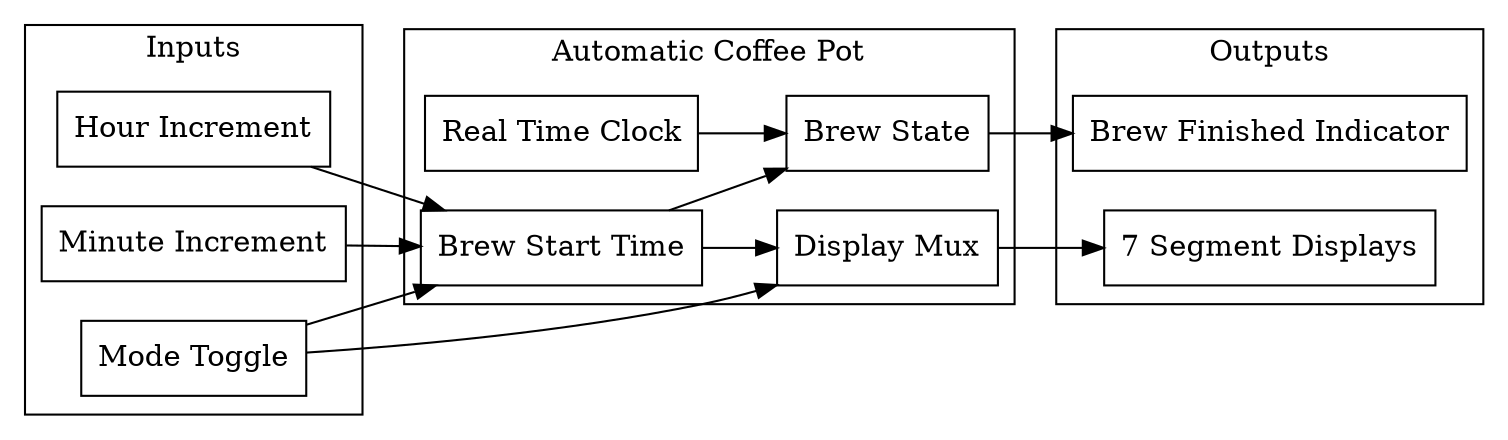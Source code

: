 digraph G {
    rankdir=LR;
    //labelloc="b";

    node [shape=record];

    hour [label="Hour Increment"];
    min [label="Minute Increment"];
    mode [label="Mode Toggle"];
    rtc [label="Real Time Clock"];
    set_time [label="Brew Start Time"];
    disp_mux [label="Display Mux"];
    state [label="Brew State"];
    led [label="Brew Finished Indicator"];
    seven_segs [label="7 Segment Displays"];

    state -> led;
    hour -> set_time;
    min -> set_time;
    mode -> set_time;

    set_time -> disp_mux;
    mode -> disp_mux;
    set_time -> state;

    rtc -> state;
    disp_mux -> seven_segs;

    subgraph clusterInput {label="Inputs"; hour; min; mode};
    subgraph clusterMac {label="Automatic Coffee Pot"; rtc; set_time; disp_mux; state};
    subgraph clusterOut {label="Outputs"; led; seven_segs};


}


